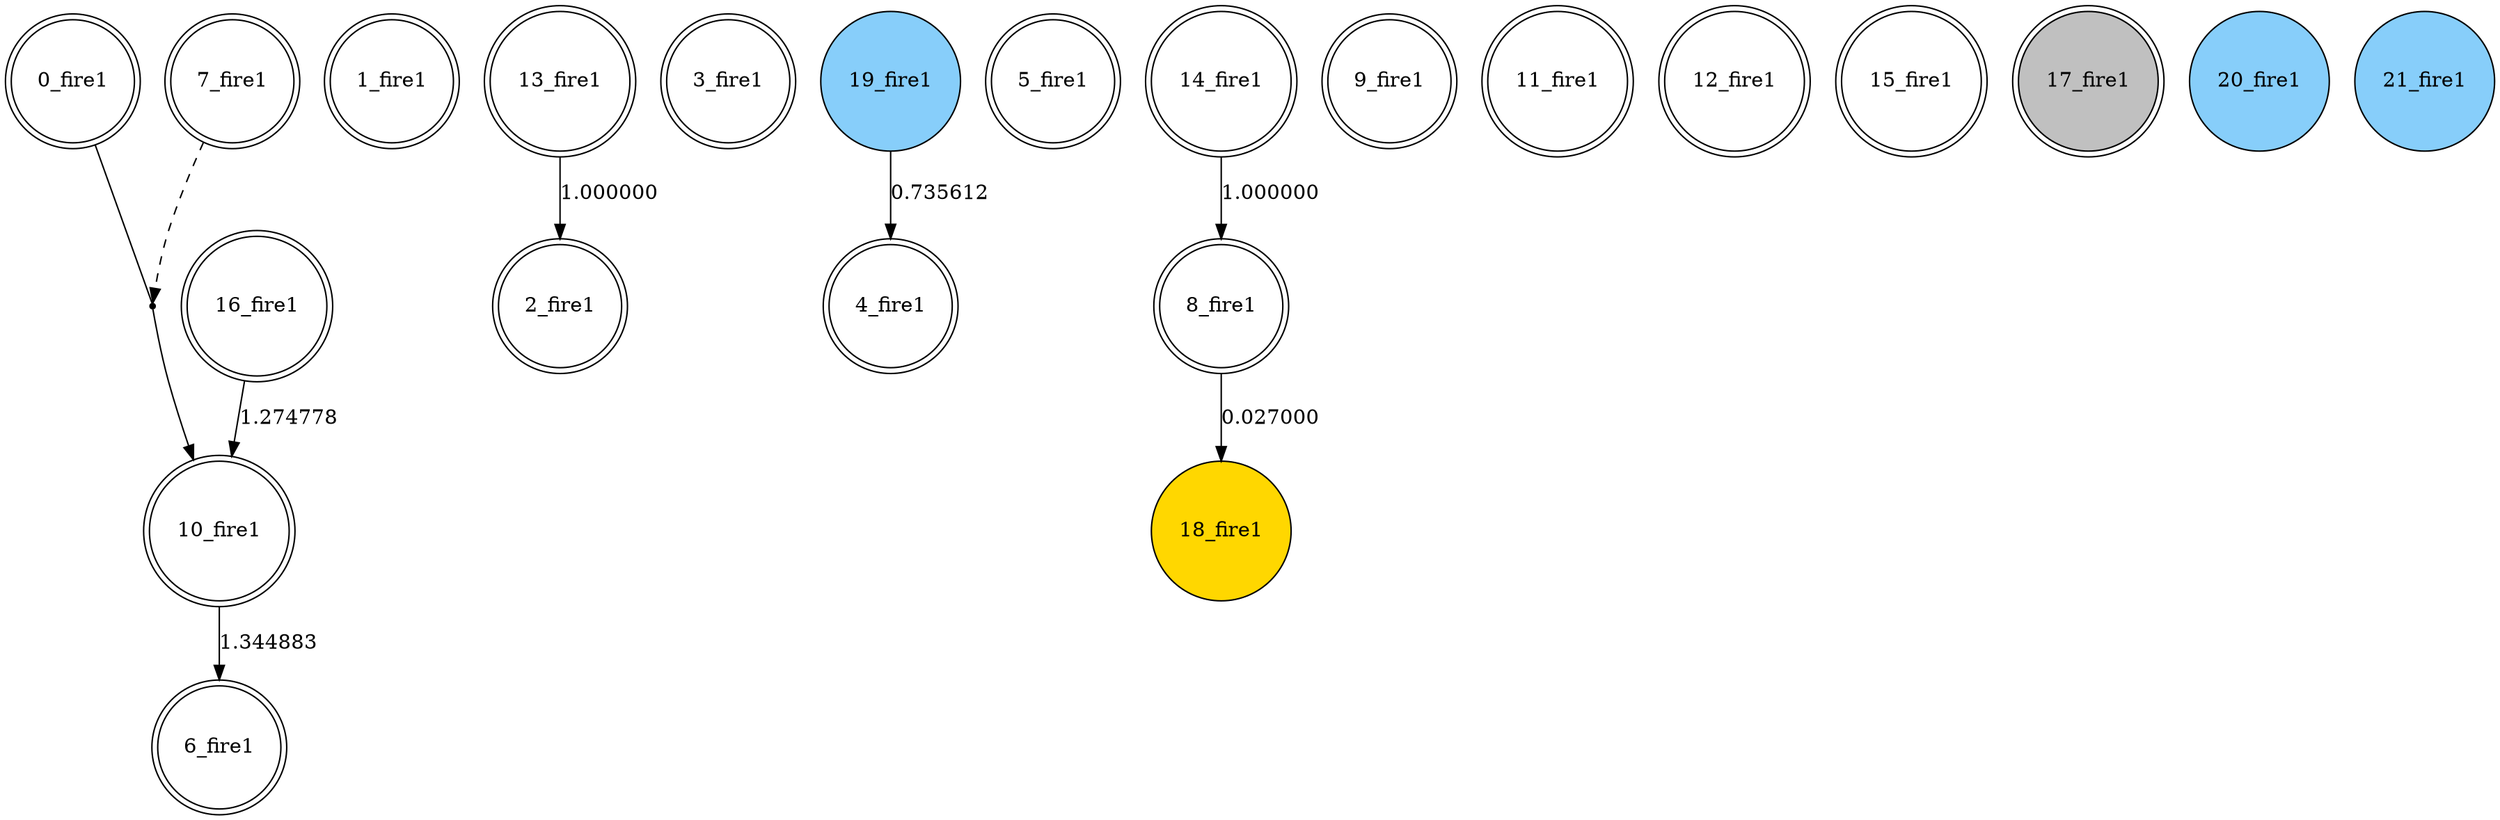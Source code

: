 digraph G {
 node[shape = circle]
0 [label="0_fire1",shape=doublecircle]
1 [label="1_fire1",shape=doublecircle]
2 [label="2_fire1",shape=doublecircle]
3 [label="3_fire1",shape=doublecircle]
4 [label="4_fire1",shape=doublecircle]
5 [label="5_fire1",shape=doublecircle]
6 [label="6_fire1",shape=doublecircle]
7 [label="7_fire1",shape=doublecircle]
8 [label="8_fire1",shape=doublecircle]
9 [label="9_fire1",shape=doublecircle]
10 [label="10_fire1",shape=doublecircle]
11 [label="11_fire1",shape=doublecircle]
12 [label="12_fire1",shape=doublecircle]
13 [label="13_fire1",shape=doublecircle]
14 [label="14_fire1",shape=doublecircle]
15 [label="15_fire1",shape=doublecircle]
16 [label="16_fire1",shape=doublecircle]
17 [label="17_fire1",shape=doublecircle, style=filled, fillcolor=gray]
18 [label="18_fire1",style=filled, fillcolor=gold]
19 [label="19_fire1",style=filled, fillcolor=lightskyblue]
20 [label="20_fire1",style=filled, fillcolor=lightskyblue]
21 [label="21_fire1",style=filled, fillcolor=lightskyblue]
16 -> 10 [label="1.274778"]
10 -> 6 [label="1.344883"]
8 -> 18 [label="0.027000"]
19 -> 4 [label="0.735612"]
14 -> 8 [label="1.000000"]
13 -> 2 [label="1.000000"]
22 [shape=point, label=""]
7 -> 22 [style=dashed] 
0 -> 22 [dir=none]
22 -> 10 
}
